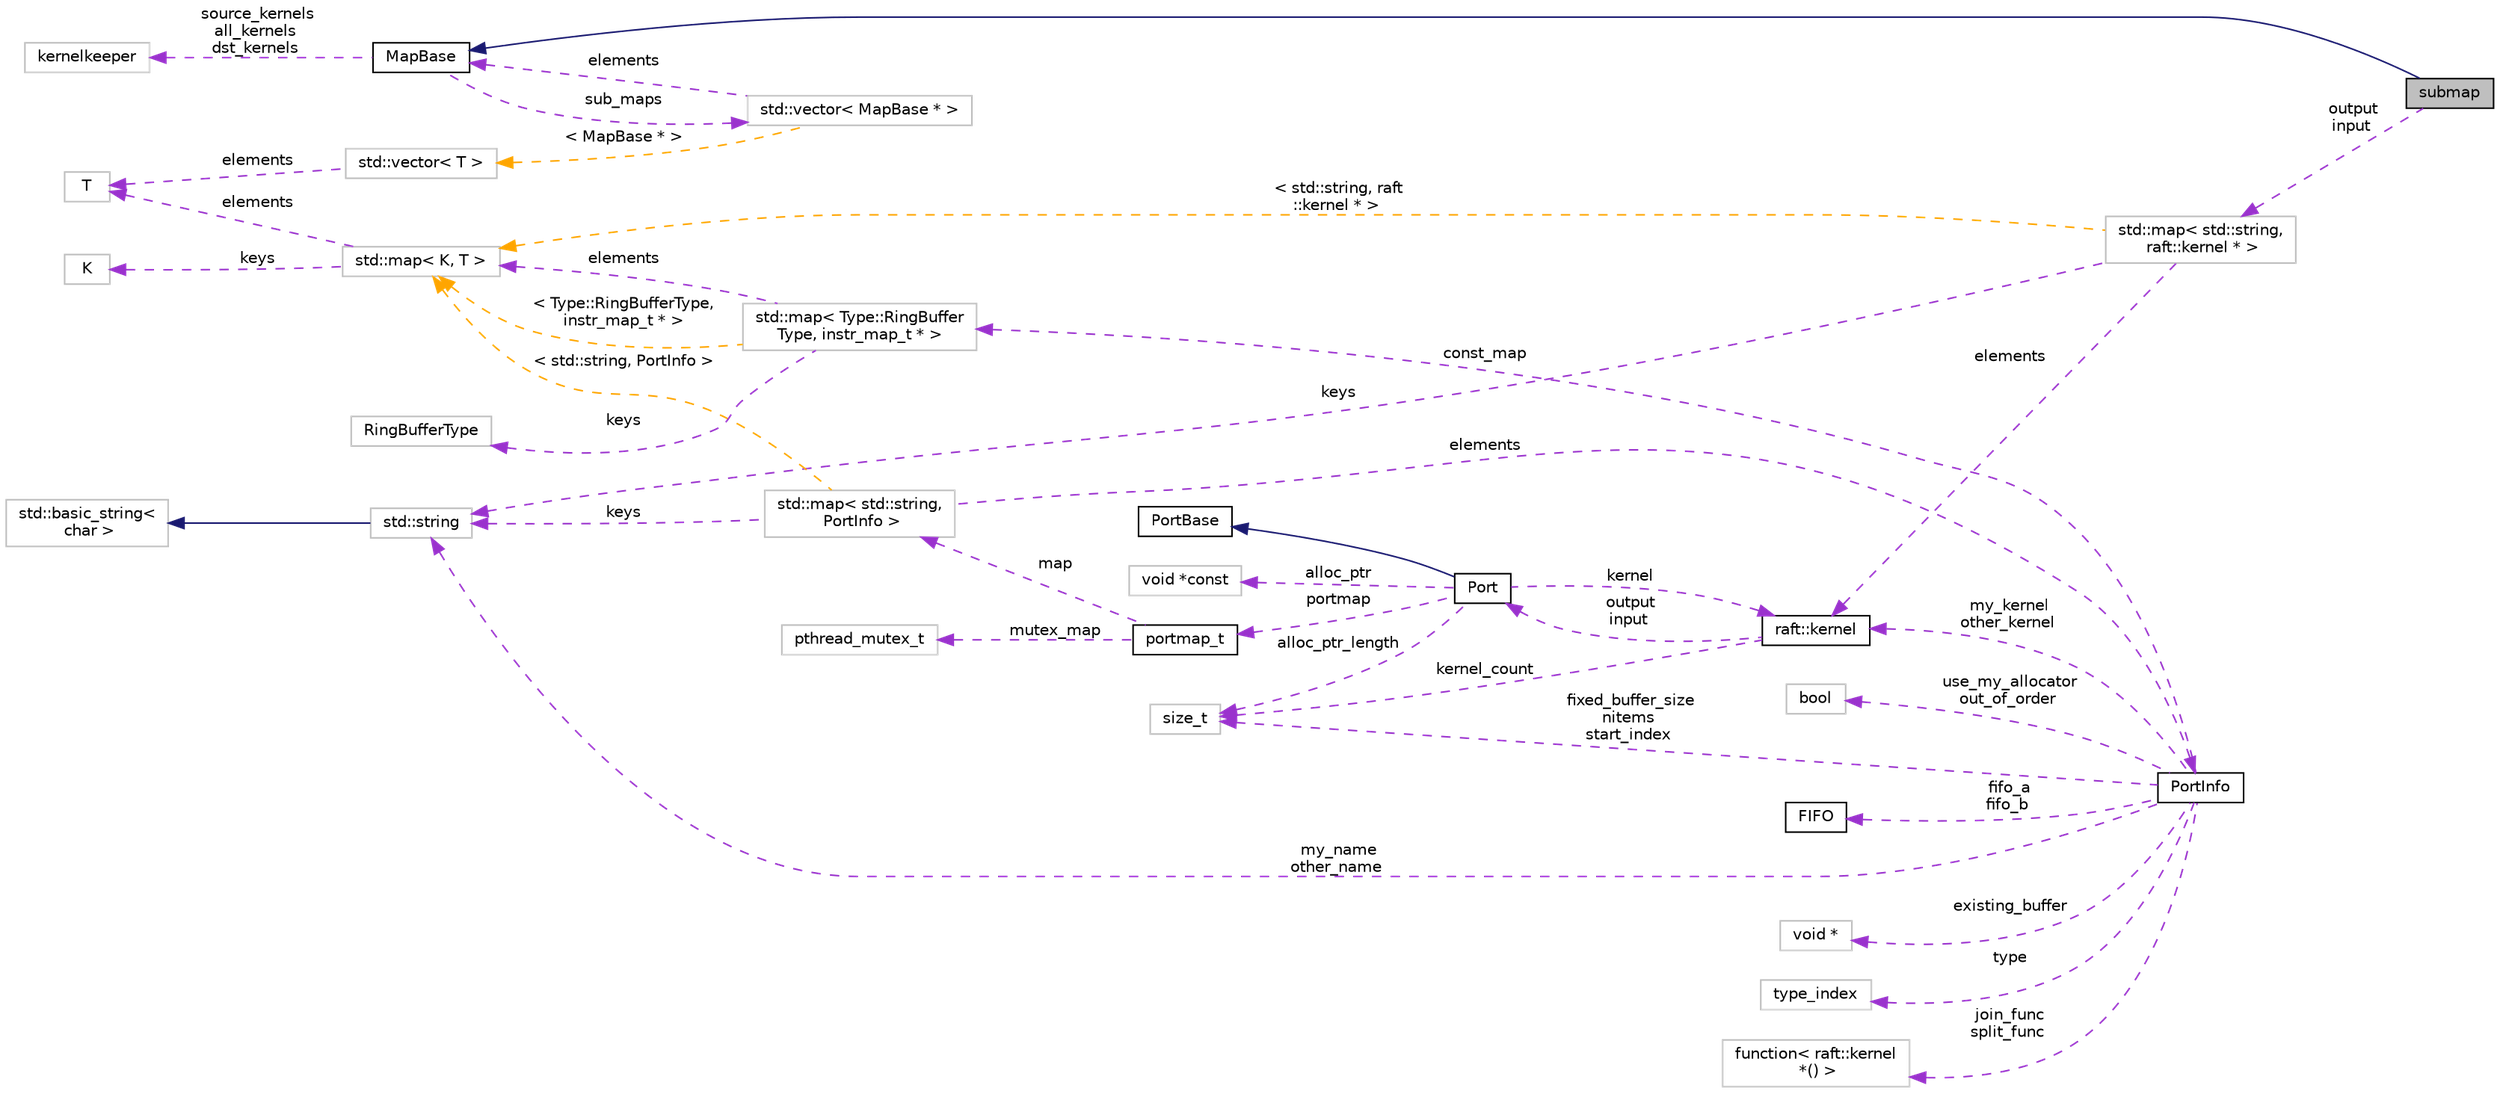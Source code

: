 digraph "submap"
{
 // INTERACTIVE_SVG=YES
  bgcolor="transparent";
  edge [fontname="Helvetica",fontsize="10",labelfontname="Helvetica",labelfontsize="10"];
  node [fontname="Helvetica",fontsize="10",shape=record];
  rankdir="LR";
  Node1 [label="submap",height=0.2,width=0.4,color="black", fillcolor="grey75", style="filled", fontcolor="black"];
  Node2 -> Node1 [dir="back",color="midnightblue",fontsize="10",style="solid",fontname="Helvetica"];
  Node2 [label="MapBase",height=0.2,width=0.4,color="black",URL="$class_map_base.html"];
  Node3 -> Node2 [dir="back",color="darkorchid3",fontsize="10",style="dashed",label=" sub_maps" ,fontname="Helvetica"];
  Node3 [label="std::vector\< MapBase * \>",height=0.2,width=0.4,color="grey75"];
  Node2 -> Node3 [dir="back",color="darkorchid3",fontsize="10",style="dashed",label=" elements" ,fontname="Helvetica"];
  Node4 -> Node3 [dir="back",color="orange",fontsize="10",style="dashed",label=" \< MapBase * \>" ,fontname="Helvetica"];
  Node4 [label="std::vector\< T \>",height=0.2,width=0.4,color="grey75",tooltip="STL class. "];
  Node5 -> Node4 [dir="back",color="darkorchid3",fontsize="10",style="dashed",label=" elements" ,fontname="Helvetica"];
  Node5 [label="T",height=0.2,width=0.4,color="grey75"];
  Node6 -> Node2 [dir="back",color="darkorchid3",fontsize="10",style="dashed",label=" source_kernels\nall_kernels\ndst_kernels" ,fontname="Helvetica"];
  Node6 [label="kernelkeeper",height=0.2,width=0.4,color="grey75"];
  Node7 -> Node1 [dir="back",color="darkorchid3",fontsize="10",style="dashed",label=" output\ninput" ,fontname="Helvetica"];
  Node7 [label="std::map\< std::string,\l raft::kernel * \>",height=0.2,width=0.4,color="grey75"];
  Node8 -> Node7 [dir="back",color="darkorchid3",fontsize="10",style="dashed",label=" keys" ,fontname="Helvetica"];
  Node8 [label="std::string",height=0.2,width=0.4,color="grey75",tooltip="STL class. "];
  Node9 -> Node8 [dir="back",color="midnightblue",fontsize="10",style="solid",fontname="Helvetica"];
  Node9 [label="std::basic_string\<\l char \>",height=0.2,width=0.4,color="grey75",tooltip="STL class. "];
  Node10 -> Node7 [dir="back",color="darkorchid3",fontsize="10",style="dashed",label=" elements" ,fontname="Helvetica"];
  Node10 [label="raft::kernel",height=0.2,width=0.4,color="black",URL="$classraft_1_1kernel.html"];
  Node11 -> Node10 [dir="back",color="darkorchid3",fontsize="10",style="dashed",label=" kernel_count" ,fontname="Helvetica"];
  Node11 [label="size_t",height=0.2,width=0.4,color="grey75"];
  Node12 -> Node10 [dir="back",color="darkorchid3",fontsize="10",style="dashed",label=" output\ninput" ,fontname="Helvetica"];
  Node12 [label="Port",height=0.2,width=0.4,color="black",URL="$class_port.html"];
  Node13 -> Node12 [dir="back",color="midnightblue",fontsize="10",style="solid",fontname="Helvetica"];
  Node13 [label="PortBase",height=0.2,width=0.4,color="black",URL="$class_port_base.html"];
  Node14 -> Node12 [dir="back",color="darkorchid3",fontsize="10",style="dashed",label=" alloc_ptr" ,fontname="Helvetica"];
  Node14 [label="void *const",height=0.2,width=0.4,color="grey75"];
  Node11 -> Node12 [dir="back",color="darkorchid3",fontsize="10",style="dashed",label=" alloc_ptr_length" ,fontname="Helvetica"];
  Node15 -> Node12 [dir="back",color="darkorchid3",fontsize="10",style="dashed",label=" portmap" ,fontname="Helvetica"];
  Node15 [label="portmap_t",height=0.2,width=0.4,color="black",URL="$structportmap__t.html"];
  Node16 -> Node15 [dir="back",color="darkorchid3",fontsize="10",style="dashed",label=" map" ,fontname="Helvetica"];
  Node16 [label="std::map\< std::string,\l PortInfo \>",height=0.2,width=0.4,color="grey75"];
  Node8 -> Node16 [dir="back",color="darkorchid3",fontsize="10",style="dashed",label=" keys" ,fontname="Helvetica"];
  Node17 -> Node16 [dir="back",color="darkorchid3",fontsize="10",style="dashed",label=" elements" ,fontname="Helvetica"];
  Node17 [label="PortInfo",height=0.2,width=0.4,color="black",URL="$struct_port_info.html"];
  Node18 -> Node17 [dir="back",color="darkorchid3",fontsize="10",style="dashed",label=" type" ,fontname="Helvetica"];
  Node18 [label="type_index",height=0.2,width=0.4,color="grey75"];
  Node19 -> Node17 [dir="back",color="darkorchid3",fontsize="10",style="dashed",label=" join_func\nsplit_func" ,fontname="Helvetica"];
  Node19 [label="function\< raft::kernel\l *() \>",height=0.2,width=0.4,color="grey75"];
  Node20 -> Node17 [dir="back",color="darkorchid3",fontsize="10",style="dashed",label=" const_map" ,fontname="Helvetica"];
  Node20 [label="std::map\< Type::RingBuffer\lType, instr_map_t * \>",height=0.2,width=0.4,color="grey75"];
  Node21 -> Node20 [dir="back",color="darkorchid3",fontsize="10",style="dashed",label=" elements" ,fontname="Helvetica"];
  Node21 [label="std::map\< K, T \>",height=0.2,width=0.4,color="grey75",tooltip="STL class. "];
  Node22 -> Node21 [dir="back",color="darkorchid3",fontsize="10",style="dashed",label=" keys" ,fontname="Helvetica"];
  Node22 [label="K",height=0.2,width=0.4,color="grey75"];
  Node5 -> Node21 [dir="back",color="darkorchid3",fontsize="10",style="dashed",label=" elements" ,fontname="Helvetica"];
  Node23 -> Node20 [dir="back",color="darkorchid3",fontsize="10",style="dashed",label=" keys" ,fontname="Helvetica"];
  Node23 [label="RingBufferType",height=0.2,width=0.4,color="grey75"];
  Node21 -> Node20 [dir="back",color="orange",fontsize="10",style="dashed",label=" \< Type::RingBufferType,\l instr_map_t * \>" ,fontname="Helvetica"];
  Node24 -> Node17 [dir="back",color="darkorchid3",fontsize="10",style="dashed",label=" use_my_allocator\nout_of_order" ,fontname="Helvetica"];
  Node24 [label="bool",height=0.2,width=0.4,color="grey75"];
  Node8 -> Node17 [dir="back",color="darkorchid3",fontsize="10",style="dashed",label=" my_name\nother_name" ,fontname="Helvetica"];
  Node25 -> Node17 [dir="back",color="darkorchid3",fontsize="10",style="dashed",label=" fifo_a\nfifo_b" ,fontname="Helvetica"];
  Node25 [label="FIFO",height=0.2,width=0.4,color="black",URL="$class_f_i_f_o.html"];
  Node11 -> Node17 [dir="back",color="darkorchid3",fontsize="10",style="dashed",label=" fixed_buffer_size\nnitems\nstart_index" ,fontname="Helvetica"];
  Node10 -> Node17 [dir="back",color="darkorchid3",fontsize="10",style="dashed",label=" my_kernel\nother_kernel" ,fontname="Helvetica"];
  Node26 -> Node17 [dir="back",color="darkorchid3",fontsize="10",style="dashed",label=" existing_buffer" ,fontname="Helvetica"];
  Node26 [label="void *",height=0.2,width=0.4,color="grey75"];
  Node21 -> Node16 [dir="back",color="orange",fontsize="10",style="dashed",label=" \< std::string, PortInfo \>" ,fontname="Helvetica"];
  Node27 -> Node15 [dir="back",color="darkorchid3",fontsize="10",style="dashed",label=" mutex_map" ,fontname="Helvetica"];
  Node27 [label="pthread_mutex_t",height=0.2,width=0.4,color="grey75"];
  Node10 -> Node12 [dir="back",color="darkorchid3",fontsize="10",style="dashed",label=" kernel" ,fontname="Helvetica"];
  Node21 -> Node7 [dir="back",color="orange",fontsize="10",style="dashed",label=" \< std::string, raft\l::kernel * \>" ,fontname="Helvetica"];
}
